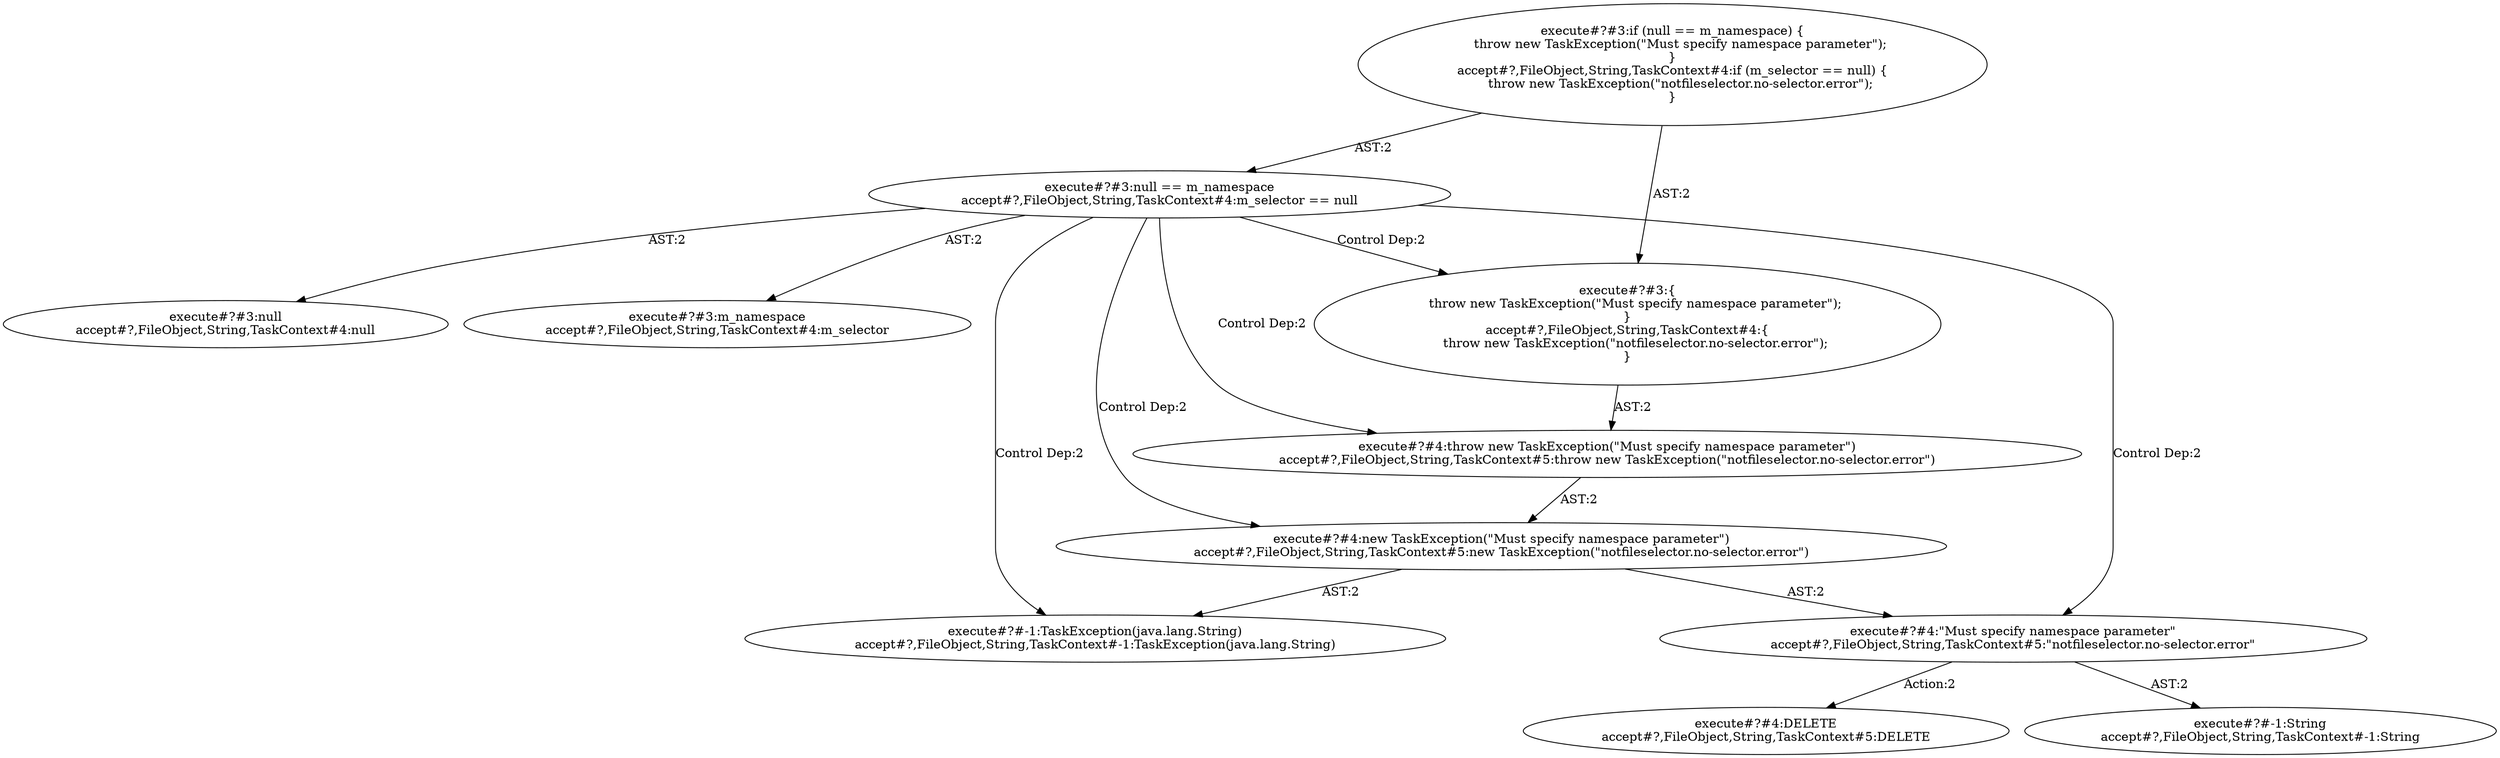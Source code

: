 digraph "Pattern" {
0 [label="execute#?#4:DELETE
accept#?,FileObject,String,TaskContext#5:DELETE" shape=ellipse]
1 [label="execute#?#4:\"Must specify namespace parameter\"
accept#?,FileObject,String,TaskContext#5:\"notfileselector.no-selector.error\"" shape=ellipse]
2 [label="execute#?#3:null == m_namespace
accept#?,FileObject,String,TaskContext#4:m_selector == null" shape=ellipse]
3 [label="execute#?#3:if (null == m_namespace) \{
    throw new TaskException(\"Must specify namespace parameter\");
\}
accept#?,FileObject,String,TaskContext#4:if (m_selector == null) \{
    throw new TaskException(\"notfileselector.no-selector.error\");
\}" shape=ellipse]
4 [label="execute#?#3:null
accept#?,FileObject,String,TaskContext#4:null" shape=ellipse]
5 [label="execute#?#3:m_namespace
accept#?,FileObject,String,TaskContext#4:m_selector" shape=ellipse]
6 [label="execute#?#3:\{
    throw new TaskException(\"Must specify namespace parameter\");
\}
accept#?,FileObject,String,TaskContext#4:\{
    throw new TaskException(\"notfileselector.no-selector.error\");
\}" shape=ellipse]
7 [label="execute#?#4:throw new TaskException(\"Must specify namespace parameter\")
accept#?,FileObject,String,TaskContext#5:throw new TaskException(\"notfileselector.no-selector.error\")" shape=ellipse]
8 [label="execute#?#4:new TaskException(\"Must specify namespace parameter\")
accept#?,FileObject,String,TaskContext#5:new TaskException(\"notfileselector.no-selector.error\")" shape=ellipse]
9 [label="execute#?#-1:TaskException(java.lang.String)
accept#?,FileObject,String,TaskContext#-1:TaskException(java.lang.String)" shape=ellipse]
10 [label="execute#?#-1:String
accept#?,FileObject,String,TaskContext#-1:String" shape=ellipse]
1 -> 0 [label="Action:2"];
1 -> 10 [label="AST:2"];
2 -> 1 [label="Control Dep:2"];
2 -> 4 [label="AST:2"];
2 -> 5 [label="AST:2"];
2 -> 6 [label="Control Dep:2"];
2 -> 7 [label="Control Dep:2"];
2 -> 8 [label="Control Dep:2"];
2 -> 9 [label="Control Dep:2"];
3 -> 2 [label="AST:2"];
3 -> 6 [label="AST:2"];
6 -> 7 [label="AST:2"];
7 -> 8 [label="AST:2"];
8 -> 1 [label="AST:2"];
8 -> 9 [label="AST:2"];
}